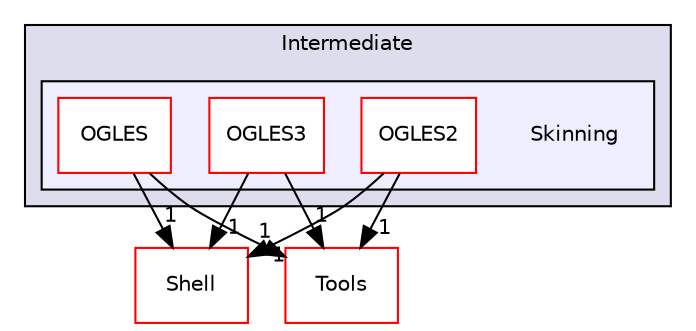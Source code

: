 digraph "PVR/SDK_3.4/Examples/Intermediate/Skinning" {
  compound=true
  node [ fontsize="10", fontname="Helvetica"];
  edge [ labelfontsize="10", labelfontname="Helvetica"];
  subgraph clusterdir_1fc4701d2c417cbbd376ebdde5d0b37f {
    graph [ bgcolor="#ddddee", pencolor="black", label="Intermediate" fontname="Helvetica", fontsize="10", URL="dir_1fc4701d2c417cbbd376ebdde5d0b37f.html"]
  subgraph clusterdir_2b98da790eb95f6063169a33ff609bae {
    graph [ bgcolor="#eeeeff", pencolor="black", label="" URL="dir_2b98da790eb95f6063169a33ff609bae.html"];
    dir_2b98da790eb95f6063169a33ff609bae [shape=plaintext label="Skinning"];
    dir_1571ad91fd95de76a5ec18b57e1dcf16 [shape=box label="OGLES" color="red" fillcolor="white" style="filled" URL="dir_1571ad91fd95de76a5ec18b57e1dcf16.html"];
    dir_735f211ed32aa7569f5e88a618eb6d26 [shape=box label="OGLES2" color="red" fillcolor="white" style="filled" URL="dir_735f211ed32aa7569f5e88a618eb6d26.html"];
    dir_013fc7758b0fbca4bc1eac66c555631e [shape=box label="OGLES3" color="red" fillcolor="white" style="filled" URL="dir_013fc7758b0fbca4bc1eac66c555631e.html"];
  }
  }
  dir_de41955a66a331b990d60d5323117a97 [shape=box label="Shell" fillcolor="white" style="filled" color="red" URL="dir_de41955a66a331b990d60d5323117a97.html"];
  dir_5222bd6691dac9df766f8a52293393a2 [shape=box label="Tools" fillcolor="white" style="filled" color="red" URL="dir_5222bd6691dac9df766f8a52293393a2.html"];
  dir_735f211ed32aa7569f5e88a618eb6d26->dir_de41955a66a331b990d60d5323117a97 [headlabel="1", labeldistance=1.5 headhref="dir_000713_000133.html"];
  dir_735f211ed32aa7569f5e88a618eb6d26->dir_5222bd6691dac9df766f8a52293393a2 [headlabel="1", labeldistance=1.5 headhref="dir_000713_001762.html"];
  dir_1571ad91fd95de76a5ec18b57e1dcf16->dir_de41955a66a331b990d60d5323117a97 [headlabel="1", labeldistance=1.5 headhref="dir_001682_000133.html"];
  dir_1571ad91fd95de76a5ec18b57e1dcf16->dir_5222bd6691dac9df766f8a52293393a2 [headlabel="1", labeldistance=1.5 headhref="dir_001682_001762.html"];
  dir_013fc7758b0fbca4bc1eac66c555631e->dir_de41955a66a331b990d60d5323117a97 [headlabel="1", labeldistance=1.5 headhref="dir_000715_000133.html"];
  dir_013fc7758b0fbca4bc1eac66c555631e->dir_5222bd6691dac9df766f8a52293393a2 [headlabel="1", labeldistance=1.5 headhref="dir_000715_001762.html"];
}
